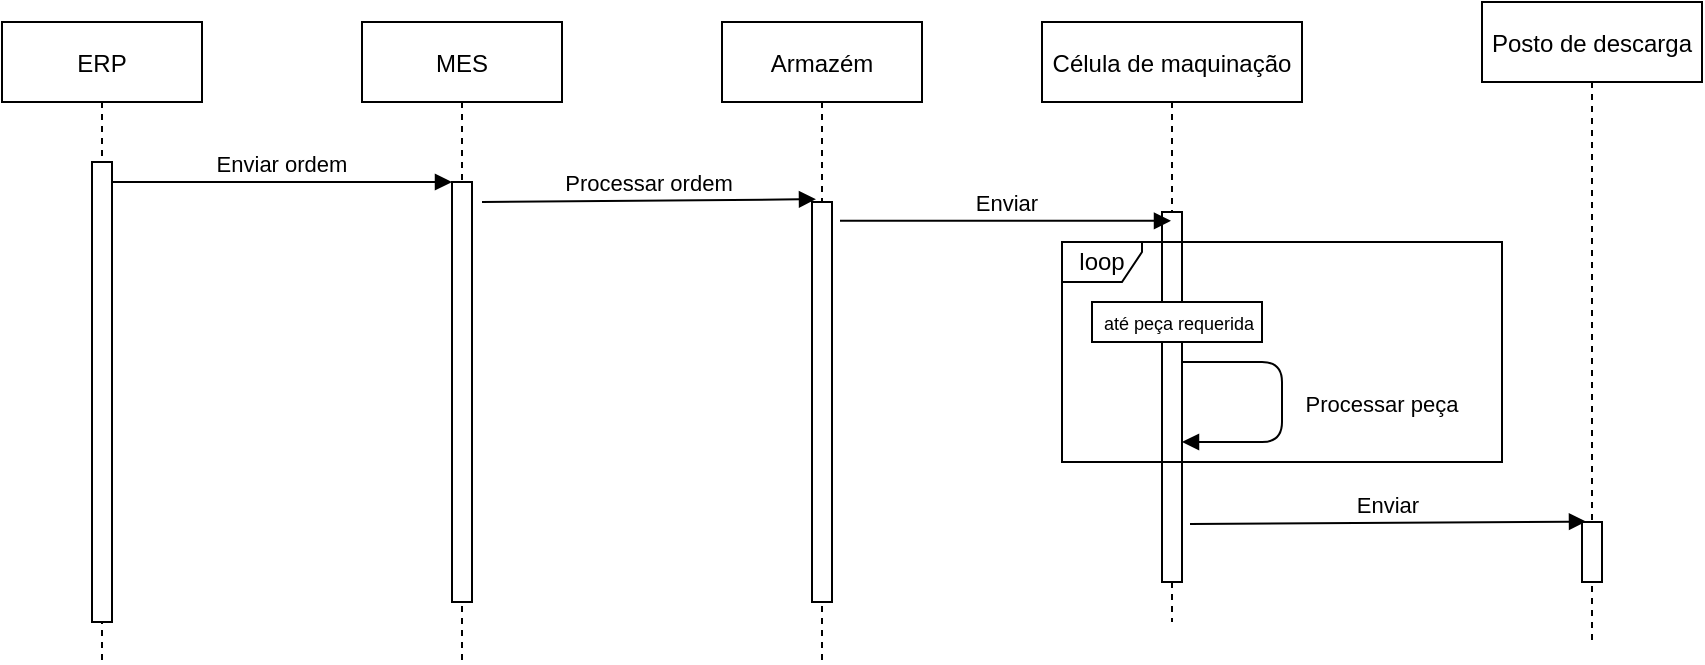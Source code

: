 <mxfile version="14.4.4" type="device"><diagram id="kgpKYQtTHZ0yAKxKKP6v" name="Page-1"><mxGraphModel dx="1422" dy="763" grid="1" gridSize="10" guides="1" tooltips="1" connect="1" arrows="1" fold="1" page="1" pageScale="1" pageWidth="850" pageHeight="1100" math="0" shadow="0"><root><mxCell id="0"/><mxCell id="1" parent="0"/><mxCell id="3nuBFxr9cyL0pnOWT2aG-1" value="ERP" style="shape=umlLifeline;perimeter=lifelinePerimeter;container=1;collapsible=0;recursiveResize=0;rounded=0;shadow=0;strokeWidth=1;" parent="1" vertex="1"><mxGeometry x="120" y="80" width="100" height="320" as="geometry"/></mxCell><mxCell id="3nuBFxr9cyL0pnOWT2aG-2" value="" style="points=[];perimeter=orthogonalPerimeter;rounded=0;shadow=0;strokeWidth=1;" parent="3nuBFxr9cyL0pnOWT2aG-1" vertex="1"><mxGeometry x="45" y="70" width="10" height="230" as="geometry"/></mxCell><mxCell id="3nuBFxr9cyL0pnOWT2aG-5" value="MES" style="shape=umlLifeline;perimeter=lifelinePerimeter;container=1;collapsible=0;recursiveResize=0;rounded=0;shadow=0;strokeWidth=1;" parent="1" vertex="1"><mxGeometry x="300" y="80" width="100" height="320" as="geometry"/></mxCell><mxCell id="3nuBFxr9cyL0pnOWT2aG-6" value="" style="points=[];perimeter=orthogonalPerimeter;rounded=0;shadow=0;strokeWidth=1;" parent="3nuBFxr9cyL0pnOWT2aG-5" vertex="1"><mxGeometry x="45" y="80" width="10" height="210" as="geometry"/></mxCell><mxCell id="3nuBFxr9cyL0pnOWT2aG-8" value="Enviar ordem" style="verticalAlign=bottom;endArrow=block;entryX=0;entryY=0;shadow=0;strokeWidth=1;" parent="1" source="3nuBFxr9cyL0pnOWT2aG-2" target="3nuBFxr9cyL0pnOWT2aG-6" edge="1"><mxGeometry relative="1" as="geometry"><mxPoint x="275" y="160" as="sourcePoint"/></mxGeometry></mxCell><mxCell id="6-Y-g2CGKf46IeCymR2O-2" value="Armazém" style="shape=umlLifeline;perimeter=lifelinePerimeter;container=1;collapsible=0;recursiveResize=0;rounded=0;shadow=0;strokeWidth=1;" parent="1" vertex="1"><mxGeometry x="480" y="80" width="100" height="320" as="geometry"/></mxCell><mxCell id="6-Y-g2CGKf46IeCymR2O-3" value="" style="points=[];perimeter=orthogonalPerimeter;rounded=0;shadow=0;strokeWidth=1;" parent="6-Y-g2CGKf46IeCymR2O-2" vertex="1"><mxGeometry x="45" y="90" width="10" height="200" as="geometry"/></mxCell><mxCell id="6-Y-g2CGKf46IeCymR2O-4" value="Processar ordem" style="verticalAlign=bottom;endArrow=block;entryX=0.2;entryY=-0.007;shadow=0;strokeWidth=1;entryDx=0;entryDy=0;entryPerimeter=0;" parent="1" target="6-Y-g2CGKf46IeCymR2O-3" edge="1"><mxGeometry relative="1" as="geometry"><mxPoint x="360" y="170" as="sourcePoint"/><mxPoint x="520" y="170.0" as="targetPoint"/><Array as="points"/></mxGeometry></mxCell><mxCell id="6-Y-g2CGKf46IeCymR2O-5" value="Célula de maquinação" style="shape=umlLifeline;perimeter=lifelinePerimeter;container=1;collapsible=0;recursiveResize=0;rounded=0;shadow=0;strokeWidth=1;" parent="1" vertex="1"><mxGeometry x="640" y="80" width="130" height="300" as="geometry"/></mxCell><mxCell id="6-Y-g2CGKf46IeCymR2O-6" value="" style="points=[];perimeter=orthogonalPerimeter;rounded=0;shadow=0;strokeWidth=1;" parent="6-Y-g2CGKf46IeCymR2O-5" vertex="1"><mxGeometry x="60" y="95" width="10" height="185" as="geometry"/></mxCell><mxCell id="6-Y-g2CGKf46IeCymR2O-7" value="Enviar" style="verticalAlign=bottom;endArrow=block;shadow=0;strokeWidth=1;exitX=1.4;exitY=0.047;exitDx=0;exitDy=0;exitPerimeter=0;" parent="1" source="6-Y-g2CGKf46IeCymR2O-3" target="6-Y-g2CGKf46IeCymR2O-5" edge="1"><mxGeometry x="0.009" relative="1" as="geometry"><mxPoint x="530" y="170" as="sourcePoint"/><mxPoint x="690" y="170.0" as="targetPoint"/><Array as="points"/><mxPoint as="offset"/></mxGeometry></mxCell><mxCell id="6-Y-g2CGKf46IeCymR2O-8" value="loop" style="shape=umlFrame;whiteSpace=wrap;html=1;width=40;height=20;" parent="1" vertex="1"><mxGeometry x="650" y="190" width="220" height="110" as="geometry"/></mxCell><mxCell id="6-Y-g2CGKf46IeCymR2O-9" value="&lt;font style=&quot;font-size: 9px&quot;&gt;até peça requerida&lt;/font&gt;" style="html=1;" parent="1" vertex="1"><mxGeometry x="665" y="220" width="85" height="20" as="geometry"/></mxCell><mxCell id="6-Y-g2CGKf46IeCymR2O-12" value="Processar peça" style="verticalAlign=bottom;endArrow=block;shadow=0;strokeWidth=1;" parent="1" edge="1"><mxGeometry x="0.143" y="50" relative="1" as="geometry"><mxPoint x="710" y="250" as="sourcePoint"/><mxPoint x="710" y="290" as="targetPoint"/><Array as="points"><mxPoint x="760" y="250"/><mxPoint x="760" y="290"/></Array><mxPoint as="offset"/></mxGeometry></mxCell><mxCell id="6-Y-g2CGKf46IeCymR2O-13" value="Posto de descarga" style="shape=umlLifeline;perimeter=lifelinePerimeter;container=1;collapsible=0;recursiveResize=0;rounded=0;shadow=0;strokeWidth=1;" parent="1" vertex="1"><mxGeometry x="860" y="70" width="110" height="320" as="geometry"/></mxCell><mxCell id="6-Y-g2CGKf46IeCymR2O-14" value="" style="points=[];perimeter=orthogonalPerimeter;rounded=0;shadow=0;strokeWidth=1;" parent="6-Y-g2CGKf46IeCymR2O-13" vertex="1"><mxGeometry x="50" y="260" width="10" height="30" as="geometry"/></mxCell><mxCell id="6-Y-g2CGKf46IeCymR2O-15" value="Enviar" style="verticalAlign=bottom;endArrow=block;entryX=0.2;entryY=-0.007;shadow=0;strokeWidth=1;entryDx=0;entryDy=0;entryPerimeter=0;exitX=1.4;exitY=0.843;exitDx=0;exitDy=0;exitPerimeter=0;" parent="1" source="6-Y-g2CGKf46IeCymR2O-6" target="6-Y-g2CGKf46IeCymR2O-14" edge="1"><mxGeometry relative="1" as="geometry"><mxPoint x="740" y="160" as="sourcePoint"/><mxPoint x="900" y="160.0" as="targetPoint"/><Array as="points"/></mxGeometry></mxCell></root></mxGraphModel></diagram></mxfile>